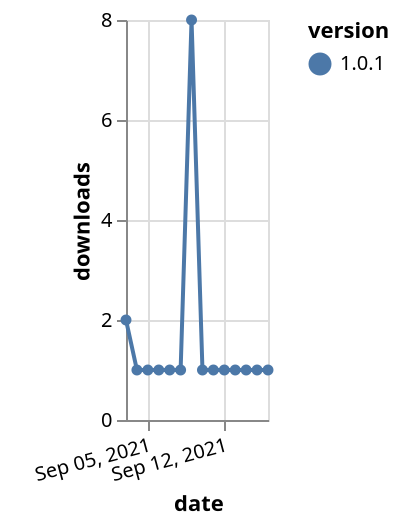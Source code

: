 {"$schema": "https://vega.github.io/schema/vega-lite/v5.json", "description": "A simple bar chart with embedded data.", "data": {"values": [{"date": "2021-09-03", "total": 630, "delta": 2, "version": "1.0.1"}, {"date": "2021-09-04", "total": 631, "delta": 1, "version": "1.0.1"}, {"date": "2021-09-05", "total": 632, "delta": 1, "version": "1.0.1"}, {"date": "2021-09-06", "total": 633, "delta": 1, "version": "1.0.1"}, {"date": "2021-09-07", "total": 634, "delta": 1, "version": "1.0.1"}, {"date": "2021-09-08", "total": 635, "delta": 1, "version": "1.0.1"}, {"date": "2021-09-09", "total": 643, "delta": 8, "version": "1.0.1"}, {"date": "2021-09-10", "total": 644, "delta": 1, "version": "1.0.1"}, {"date": "2021-09-11", "total": 645, "delta": 1, "version": "1.0.1"}, {"date": "2021-09-12", "total": 646, "delta": 1, "version": "1.0.1"}, {"date": "2021-09-13", "total": 647, "delta": 1, "version": "1.0.1"}, {"date": "2021-09-14", "total": 648, "delta": 1, "version": "1.0.1"}, {"date": "2021-09-15", "total": 649, "delta": 1, "version": "1.0.1"}, {"date": "2021-09-16", "total": 650, "delta": 1, "version": "1.0.1"}]}, "width": "container", "mark": {"type": "line", "point": {"filled": true}}, "encoding": {"x": {"field": "date", "type": "temporal", "timeUnit": "yearmonthdate", "title": "date", "axis": {"labelAngle": -15}}, "y": {"field": "delta", "type": "quantitative", "title": "downloads"}, "color": {"field": "version", "type": "nominal"}, "tooltip": {"field": "delta"}}}